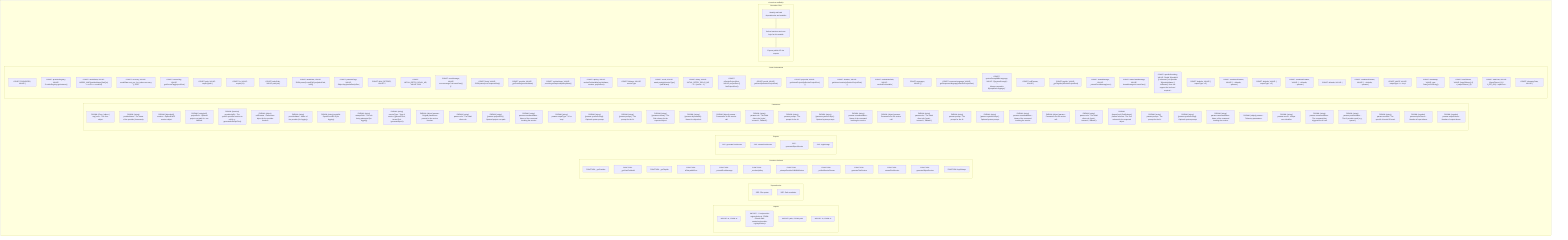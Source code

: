 flowchart TB
    subgraph Imports["Imports"]
        I1["IMPORT: ai, FROM: ai"]
        I2["IMPORT: ../../src/provider-registry/index.js, FROM: /claude-task-master/src/provider-registry/index.js"]
        I3["IMPORT: path, FROM: path"]
        I4["IMPORT: fs, FROM: fs"]
    end
    subgraph Dependencies["Dependencies"]
        D1["DEP: File system"]
        D2["DEP: Path resolution"]
    end
    subgraph FunctionsDefined["Functions Defined"]
        FU1["FUNCTION: _getProvider"]
        FU2["FUNCTION: _getCostForModel"]
        FU3["FUNCTION: _getTagInfo"]
        FU4["FUNCTION: isRetryableError"]
        FU5["FUNCTION: _extractErrorMessage"]
        FU6["FUNCTION: _resolveApiKey"]
        FU7["FUNCTION: _attemptProviderCallWithRetries"]
        FU8["FUNCTION: _unifiedServiceRunner"]
        FU9["FUNCTION: generateTextService"]
        FU10["FUNCTION: streamTextService"]
        FU11["FUNCTION: generateObjectService"]
        FU12["FUNCTION: logAiUsage"]
    end
    subgraph Exports["Exports"]
        E1["EXP: generateTextService"]
        E2["EXP: streamTextService"]
        E3["EXP: generateObjectService"]
        E4["EXP: logAiUsage"]
    end
    subgraph Parameters["Parameters"]
        P1["PARAM: {Error | object | any} error - The error object."]
        P2["PARAM: {string} providerName - The name of the provider (lowercase)."]
        P3["PARAM: {object|null} session - Optional MCP session object."]
        P4["PARAM: {string|null} projectRoot - Optional project root path for .env fallback."]
        P5["PARAM: {function} providerApiFn - The specific provider function to call (e.g., generateAnthropicText)."]
        P6["PARAM: {object} callParams - Parameters object for the provider function."]
        P7["PARAM: {string} providerName - Name of the provider (for logging)."]
        P8["PARAM: {string} modelId - Specific model ID (for logging)."]
        P9["PARAM: {string} attemptRole - The role being attempted (for logging)."]
        P10["PARAM: {string} serviceType - Type of service ('generateText', 'streamText', 'generateObject')."]
        P11["PARAM: {object} params - Original parameters passed to the service function."]
        P12["PARAM: {string} params.role - The initial client role."]
        P13["PARAM: {string} [params.projectRoot] - Optional project root path."]
        P14["PARAM: {string} params.commandName - Name of the command invoking the service."]
        P15["PARAM: {string} params.outputType - 'cli' or 'mcp'."]
        P16["PARAM: {string} [params.systemPrompt] - Optional system prompt."]
        P17["PARAM: {string} [params.prompt] - The prompt for the AI."]
        P18["PARAM: {string} [params.schema] - The Zod schema for the expected object."]
        P19["PARAM: {string} [params.objectName] - Name for object/tool."]
        P20["PARAM: {object} params - Parameters for the service call."]
        P21["PARAM: {string} params.role - The initial client role ('main', 'research', 'fallback')."]
        P22["PARAM: {string} params.prompt - The prompt for the AI."]
        P23["PARAM: {string} [params.systemPrompt] - Optional system prompt."]
        P24["PARAM: {string} params.commandName - Name of the command invoking the service."]
        P25["PARAM: {object} params - Parameters for the service call."]
        P26["PARAM: {string} params.role - The initial client role ('main', 'research', 'fallback')."]
        P27["PARAM: {string} params.prompt - The prompt for the AI."]
        P28["PARAM: {string} [params.systemPrompt] - Optional system prompt."]
        P29["PARAM: {string} params.commandName - Name of the command invoking the service."]
        P30["PARAM: {object} params - Parameters for the service call."]
        P31["PARAM: {string} params.role - The initial client role ('main', 'research', 'fallback')."]
        P32["PARAM: {import('zod').ZodSchema} params.schema - The Zod schema for the expected object."]
        P33["PARAM: {string} params.prompt - The prompt for the AI."]
        P34["PARAM: {string} [params.systemPrompt] - Optional system prompt."]
        P35["PARAM: {string} params.commandName - Name of the command invoking the service."]
        P36["PARAM: {object} params - Telemetry parameters."]
        P37["PARAM: {string} params.userId - Unique user identifier."]
        P38["PARAM: {string} params.commandName - The command that triggered the AI call."]
        P39["PARAM: {string} params.providerName - The AI provider used (e.g., 'openai')."]
        P40["PARAM: {string} params.modelId - The specific AI model ID used."]
        P41["PARAM: {number} params.inputTokens - Number of input tokens."]
        P42["PARAM: {number} params.outputTokens - Number of output tokens."]
    end
    subgraph Constants["Const Declarations"]
        C1["CONST: PROVIDERS, VALUE: {"]
        C2["CONST: providerRegistry, VALUE: ProviderRegistry.getInstance()"]
        C3["CONST: modelData, VALUE: MODEL_MAP[providerName].find((m) => m.id === modelId)"]
        C4["CONST: currency, VALUE: modelData.cost_per_1m_tokens.currency || 'USD'"]
        C5["CONST: currentTag, VALUE: getCurrentTag(projectRoot)"]
        C6["CONST: path, VALUE: require('path')"]
        C7["CONST: fs, VALUE: require('fs')"]
        C8["CONST: tasksPath, VALUE: path.join("]
        C9["CONST: tasksData, VALUE: JSON.parse(fs.readFileSync(tasksPath, 'utf8'))"]
        C10["CONST: potentialTags, VALUE: Object.keys(tasksData).filter("]
        C11["CONST: MAX_RETRIES, VALUE: 2"]
        C12["CONST: INITIAL_RETRY_DELAY_MS, VALUE: 1000"]
        C13["CONST: errorMessage, VALUE: error.message?.toLowerCase() || ''"]
        C14["CONST: body, VALUE: JSON.parse(error.responseBody)"]
        C15["CONST: provider, VALUE: _getProvider(providerName)"]
        C16["CONST: envVarName, VALUE: provider.getRequiredApiKeyName()"]
        C17["CONST: apiKey, VALUE: resolveEnvVariable(envVarName, session, projectRoot)"]
        C18["CONST: fnName, VALUE: serviceType"]
        C19["CONST: result, VALUE: await provider[serviceType](callParams)"]
        C20["CONST: delay, VALUE: INITIAL_RETRY_DELAY_MS * 2 ** (retries - 1)"]
        C21["CONST: effectiveProjectRoot, VALUE: projectRoot || findProjectRoot()"]
        C22["CONST: userId, VALUE: getUserId(effectiveProjectRoot)"]
        C23["CONST: projectId, VALUE: getVertexProjectId(effectiveProjectRoot) ||"]
        C24["CONST: location, VALUE: getVertexLocation(effectiveProjectRoot) ||"]
        C25["CONST: credentialsPath, VALUE: resolveEnvVariable("]
        C26["CONST: messages, VALUE: []"]
        C27["CONST: responseLanguage, VALUE: getResponseLanguage(effectiveProjectRoot)"]
        C28["CONST: systemPromptWithLanguage, VALUE: `${systemPrompt} \\n\\n Always respond in ${responseLanguage}.`"]
        C29["CONST: callParams, VALUE: {"]
        C30["CONST: tagInfo, VALUE: _getTagInfo(effectiveProjectRoot)"]
        C31["CONST: cleanMessage, VALUE: _extractErrorMessage(error)"]
        C32["CONST: lowerCaseMessage, VALUE: cleanMessage.toLowerCase()"]
        C33["CONST: specificErrorMsg, VALUE: `Model '${modelId || 'unknown'}' via provider '${providerName || 'unknown'}' does not support the 'tool use' required..."]
        C34["CONST: defaults, VALUE: { outputType: 'cli' }"]
        C35["CONST: combinedParams, VALUE: { ...defaults, ...params }"]
        C36["CONST: defaults, VALUE: { outputType: 'cli' }"]
        C37["CONST: combinedParams, VALUE: { ...defaults, ...params }"]
        C38["CONST: defaults, VALUE: {"]
        C39["CONST: combinedParams, VALUE: { ...defaults, ...params }"]
        C40["CONST: isMCP, VALUE: outputType === 'mcp'"]
        C41["CONST: timestamp, VALUE: new Date().toISOString()"]
        C42["CONST: totalTokens, VALUE: (inputTokens || 0) + (outputTokens || 0)"]
        C43["CONST: totalCost, VALUE: ((inputTokens || 0) / 1_000_000) * inputCost +"]
        C44["CONST: telemetryData, VALUE: {"]
    end
    subgraph ExecutionFlow["Execution Flow"]
        FL1["Identify and load dependencies and modules"]
        FL2["Define functions and core logic for this module"]
        FL3["Expose public API via exports"]
    end
    subgraph FileName["ai-services-unified.js"]
        Imports
        Dependencies
        FunctionsDefined
        Exports
        Parameters
        Constants
        ExecutionFlow
    end
    FL1 --> FL2
    FL2 --> FL3